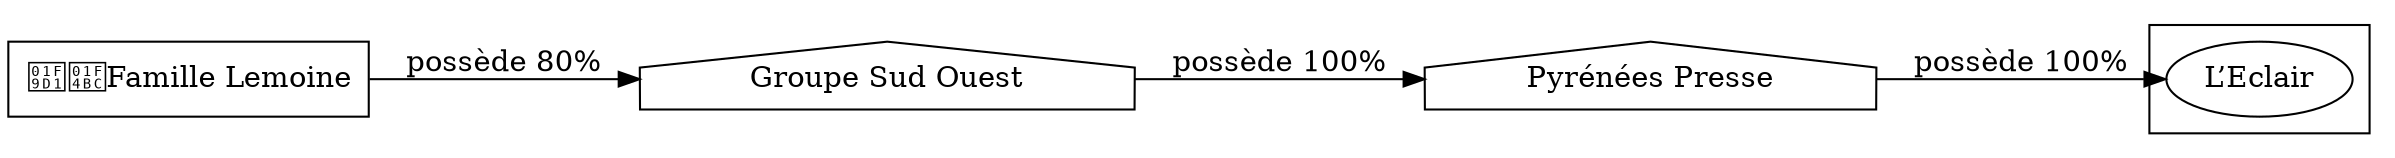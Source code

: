 digraph {
  rankdir=LR;
  subgraph roots {
    
      "famille-lemoine-252"[label="🧑‍💼Famille Lemoine" shape=box]
    
  }

  
    "pyrenees-presse-263"[label="Pyrénées Presse" shape=house]
  
    "groupe-sud-ouest-253"[label="Groupe Sud Ouest" shape=house]
  

  subgraph clusterLeaves {
    
      "l-eclair-265"[label="L’Eclair"]
    
  }

  
    "pyrenees-presse-263" -> "l-eclair-265" [
      label="possède 100%"
    ]
  
    "groupe-sud-ouest-253" -> "pyrenees-presse-263" [
      label="possède 100%"
    ]
  
    "famille-lemoine-252" -> "groupe-sud-ouest-253" [
      label="possède 80%"
    ]
  
}
